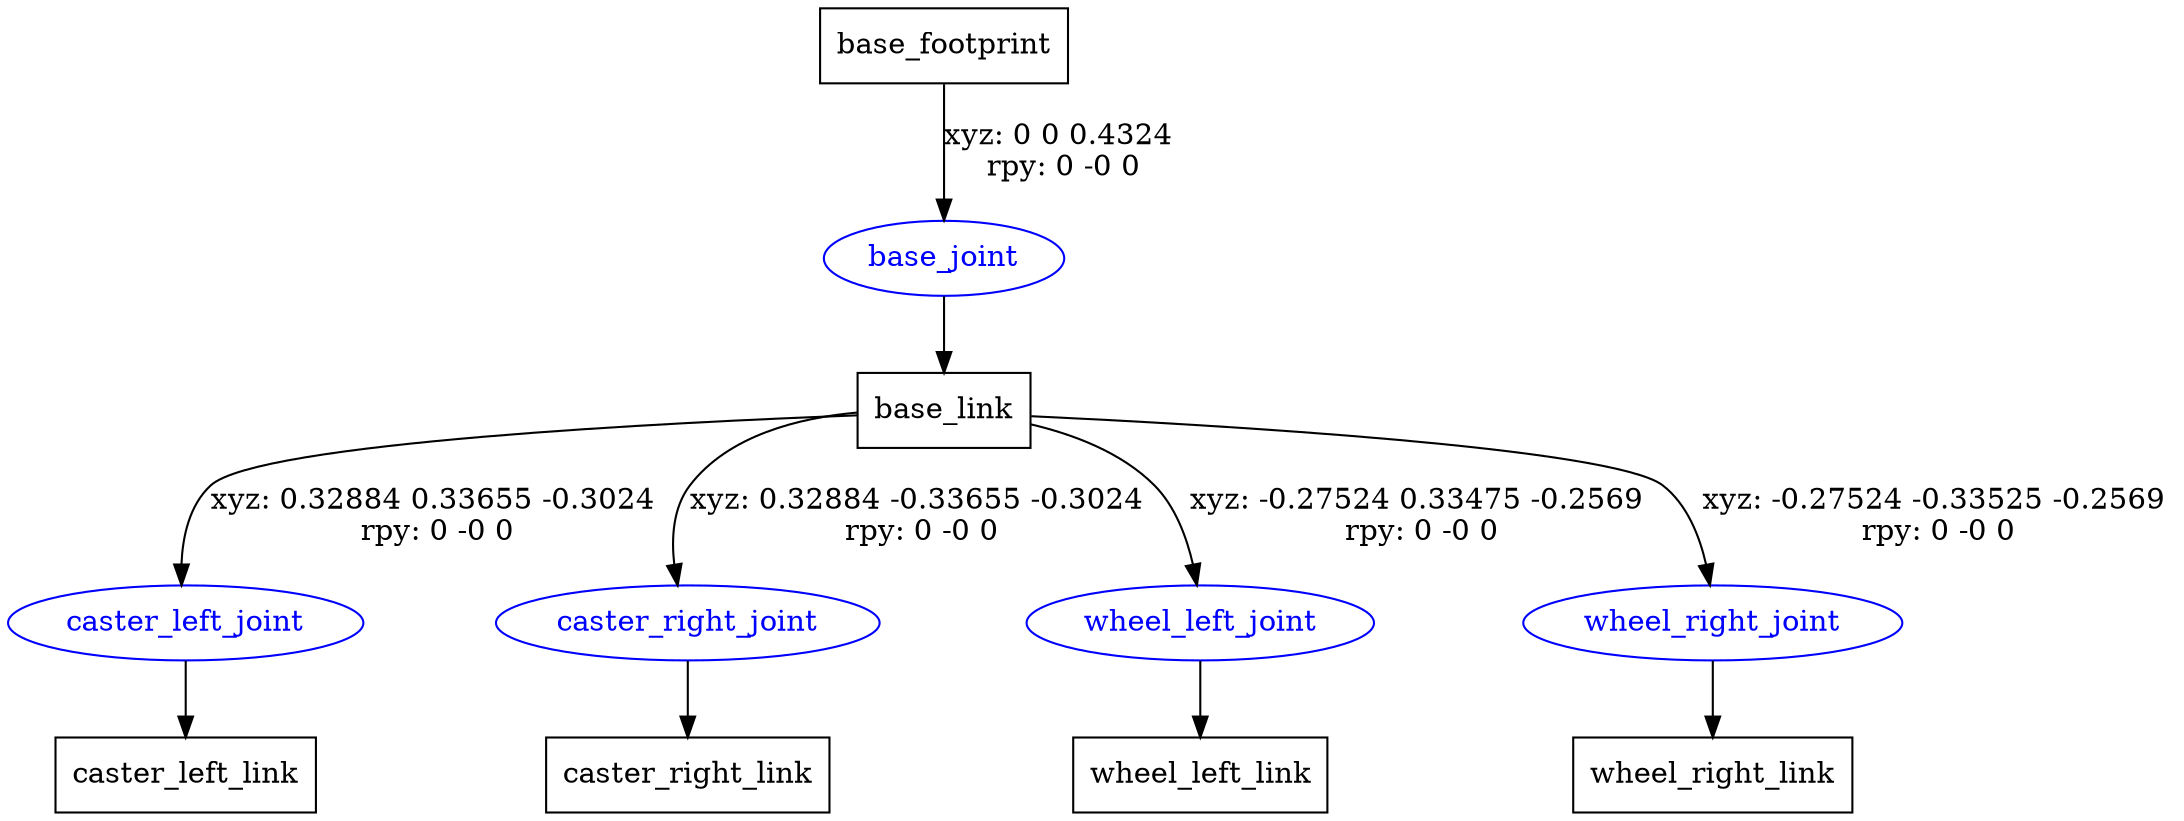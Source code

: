 digraph G {
node [shape=box];
"base_footprint" [label="base_footprint"];
"base_link" [label="base_link"];
"caster_left_link" [label="caster_left_link"];
"caster_right_link" [label="caster_right_link"];
"wheel_left_link" [label="wheel_left_link"];
"wheel_right_link" [label="wheel_right_link"];
node [shape=ellipse, color=blue, fontcolor=blue];
"base_footprint" -> "base_joint" [label="xyz: 0 0 0.4324 \nrpy: 0 -0 0"]
"base_joint" -> "base_link"
"base_link" -> "caster_left_joint" [label="xyz: 0.32884 0.33655 -0.3024 \nrpy: 0 -0 0"]
"caster_left_joint" -> "caster_left_link"
"base_link" -> "caster_right_joint" [label="xyz: 0.32884 -0.33655 -0.3024 \nrpy: 0 -0 0"]
"caster_right_joint" -> "caster_right_link"
"base_link" -> "wheel_left_joint" [label="xyz: -0.27524 0.33475 -0.2569 \nrpy: 0 -0 0"]
"wheel_left_joint" -> "wheel_left_link"
"base_link" -> "wheel_right_joint" [label="xyz: -0.27524 -0.33525 -0.2569 \nrpy: 0 -0 0"]
"wheel_right_joint" -> "wheel_right_link"
}
